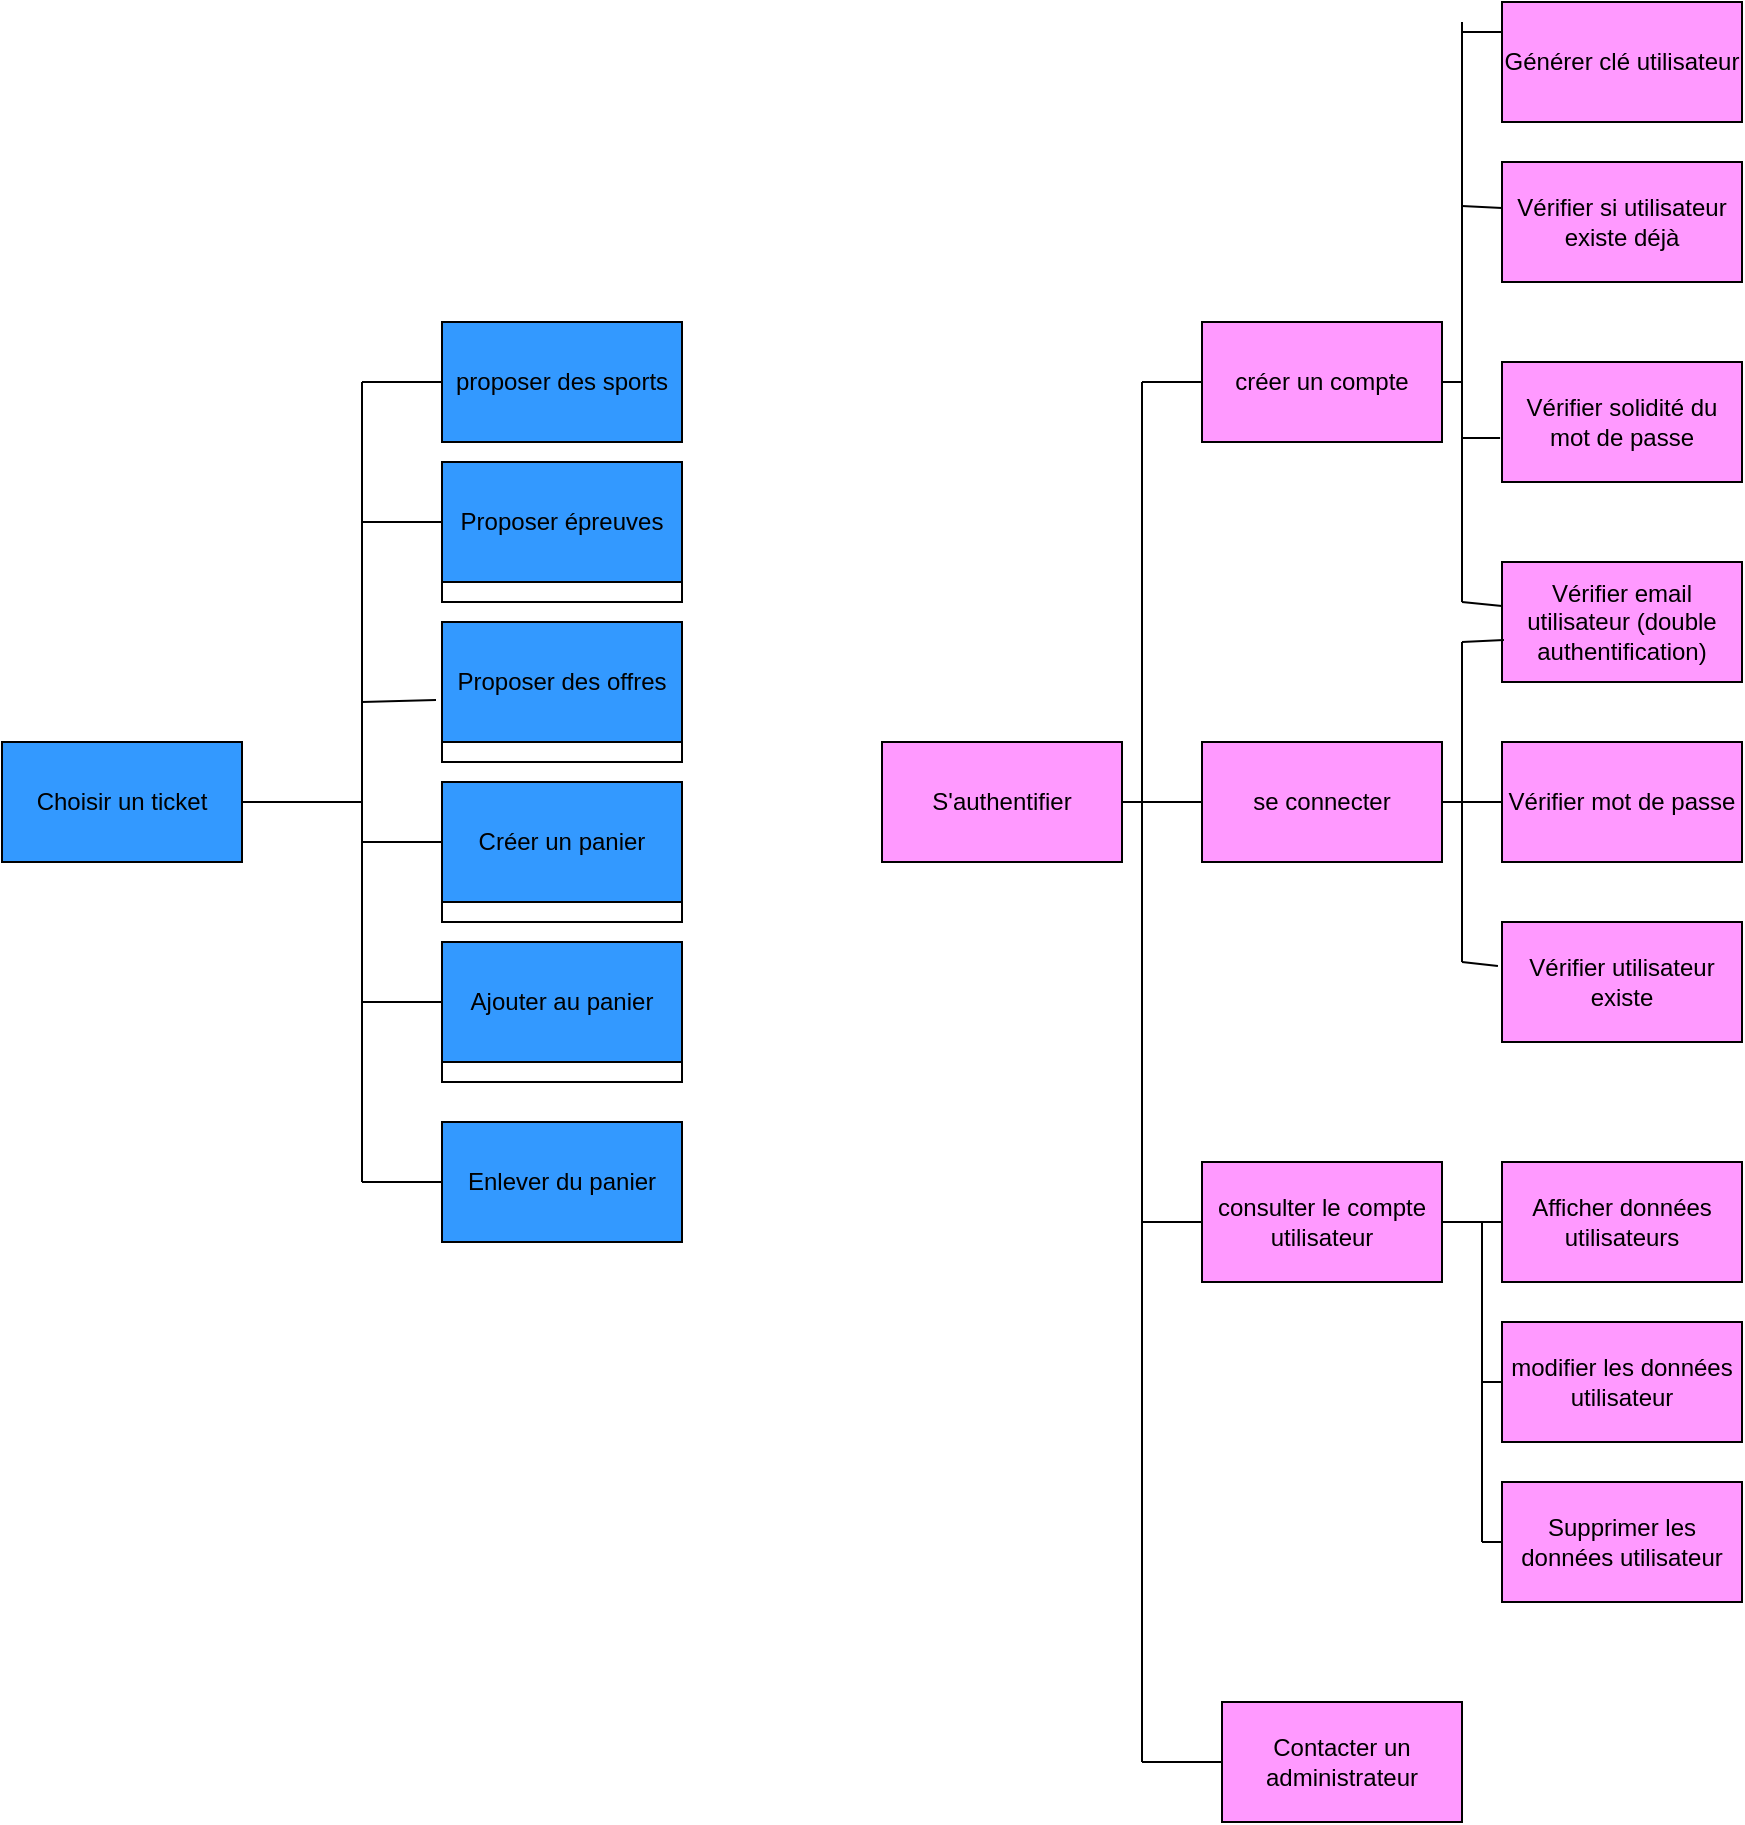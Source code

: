 <mxfile version="24.2.1" type="github">
  <diagram name="Page-1" id="ORcW78pB8pA4RtSE9EpY">
    <mxGraphModel dx="1434" dy="1915" grid="1" gridSize="10" guides="1" tooltips="1" connect="1" arrows="1" fold="1" page="1" pageScale="1" pageWidth="827" pageHeight="1169" math="0" shadow="0">
      <root>
        <mxCell id="0" />
        <mxCell id="1" parent="0" />
        <mxCell id="TDH0PIO0VaUoWsepzdBz-14" value="Choisir un ticket " style="rounded=0;whiteSpace=wrap;html=1;fillColor=#3399FF;" vertex="1" parent="1">
          <mxGeometry x="30" y="240" width="120" height="60" as="geometry" />
        </mxCell>
        <mxCell id="TDH0PIO0VaUoWsepzdBz-15" value="proposer des sports " style="rounded=0;whiteSpace=wrap;html=1;fillColor=#3399FF;" vertex="1" parent="1">
          <mxGeometry x="250" y="30" width="120" height="60" as="geometry" />
        </mxCell>
        <mxCell id="TDH0PIO0VaUoWsepzdBz-16" value="Proposer épreuves " style="rounded=0;whiteSpace=wrap;html=1;" vertex="1" parent="1">
          <mxGeometry x="250" y="110" width="120" height="60" as="geometry" />
        </mxCell>
        <mxCell id="TDH0PIO0VaUoWsepzdBz-17" value="Proposer des offres " style="rounded=0;whiteSpace=wrap;html=1;" vertex="1" parent="1">
          <mxGeometry x="250" y="190" width="120" height="60" as="geometry" />
        </mxCell>
        <mxCell id="TDH0PIO0VaUoWsepzdBz-18" value="Ajouter au panier " style="rounded=0;whiteSpace=wrap;html=1;" vertex="1" parent="1">
          <mxGeometry x="250" y="350" width="120" height="60" as="geometry" />
        </mxCell>
        <mxCell id="TDH0PIO0VaUoWsepzdBz-19" value="Enlever du panier " style="rounded=0;whiteSpace=wrap;html=1;fillColor=#3399FF;" vertex="1" parent="1">
          <mxGeometry x="250" y="430" width="120" height="60" as="geometry" />
        </mxCell>
        <mxCell id="TDH0PIO0VaUoWsepzdBz-20" value="Créer un panier " style="rounded=0;whiteSpace=wrap;html=1;" vertex="1" parent="1">
          <mxGeometry x="250" y="270" width="120" height="60" as="geometry" />
        </mxCell>
        <mxCell id="TDH0PIO0VaUoWsepzdBz-21" value="S&#39;authentifier " style="rounded=0;whiteSpace=wrap;html=1;fillColor=#FF99FF;" vertex="1" parent="1">
          <mxGeometry x="470" y="240" width="120" height="60" as="geometry" />
        </mxCell>
        <mxCell id="TDH0PIO0VaUoWsepzdBz-22" value="créer un compte " style="rounded=0;whiteSpace=wrap;html=1;fillColor=#FF99FF;" vertex="1" parent="1">
          <mxGeometry x="630" y="30" width="120" height="60" as="geometry" />
        </mxCell>
        <mxCell id="TDH0PIO0VaUoWsepzdBz-23" value="Vérifier si utilisateur existe déjà " style="rounded=0;whiteSpace=wrap;html=1;fillColor=#FF99FF;" vertex="1" parent="1">
          <mxGeometry x="780" y="-50" width="120" height="60" as="geometry" />
        </mxCell>
        <mxCell id="TDH0PIO0VaUoWsepzdBz-24" value="Vérifier solidité du mot de passe " style="rounded=0;whiteSpace=wrap;html=1;fillColor=#FF99FF;" vertex="1" parent="1">
          <mxGeometry x="780" y="50" width="120" height="60" as="geometry" />
        </mxCell>
        <mxCell id="TDH0PIO0VaUoWsepzdBz-25" value="Vérifier email utilisateur (double authentification)" style="rounded=0;whiteSpace=wrap;html=1;fillColor=#FF99FF;" vertex="1" parent="1">
          <mxGeometry x="780" y="150" width="120" height="60" as="geometry" />
        </mxCell>
        <mxCell id="TDH0PIO0VaUoWsepzdBz-26" value="se connecter " style="rounded=0;whiteSpace=wrap;html=1;fillColor=#FF99FF;" vertex="1" parent="1">
          <mxGeometry x="630" y="240" width="120" height="60" as="geometry" />
        </mxCell>
        <mxCell id="TDH0PIO0VaUoWsepzdBz-27" value="Vérifier utilisateur existe " style="rounded=0;whiteSpace=wrap;html=1;fillColor=#FF99FF;" vertex="1" parent="1">
          <mxGeometry x="780" y="330" width="120" height="60" as="geometry" />
        </mxCell>
        <mxCell id="TDH0PIO0VaUoWsepzdBz-28" value="Vérifier mot de passe " style="rounded=0;whiteSpace=wrap;html=1;fillColor=#FF99FF;" vertex="1" parent="1">
          <mxGeometry x="780" y="240" width="120" height="60" as="geometry" />
        </mxCell>
        <mxCell id="TDH0PIO0VaUoWsepzdBz-30" value="consulter le compte utilisateur " style="rounded=0;whiteSpace=wrap;html=1;fillColor=#FF99FF;" vertex="1" parent="1">
          <mxGeometry x="630" y="450" width="120" height="60" as="geometry" />
        </mxCell>
        <mxCell id="TDH0PIO0VaUoWsepzdBz-31" value="Afficher données utilisateurs " style="rounded=0;whiteSpace=wrap;html=1;fillColor=#FF99FF;" vertex="1" parent="1">
          <mxGeometry x="780" y="450" width="120" height="60" as="geometry" />
        </mxCell>
        <mxCell id="TDH0PIO0VaUoWsepzdBz-32" value="Générer clé utilisateur " style="rounded=0;whiteSpace=wrap;html=1;fillColor=#FF99FF;" vertex="1" parent="1">
          <mxGeometry x="780" y="-130" width="120" height="60" as="geometry" />
        </mxCell>
        <mxCell id="TDH0PIO0VaUoWsepzdBz-33" value="modifier les données utilisateur" style="rounded=0;whiteSpace=wrap;html=1;fillColor=#FF99FF;" vertex="1" parent="1">
          <mxGeometry x="780" y="530" width="120" height="60" as="geometry" />
        </mxCell>
        <mxCell id="TDH0PIO0VaUoWsepzdBz-34" value="Supprimer les données utilisateur" style="rounded=0;whiteSpace=wrap;html=1;fillColor=#FF99FF;" vertex="1" parent="1">
          <mxGeometry x="780" y="610" width="120" height="60" as="geometry" />
        </mxCell>
        <mxCell id="TDH0PIO0VaUoWsepzdBz-35" value="Contacter un administrateur " style="rounded=0;whiteSpace=wrap;html=1;fillColor=#FF99FF;" vertex="1" parent="1">
          <mxGeometry x="640" y="720" width="120" height="60" as="geometry" />
        </mxCell>
        <mxCell id="TDH0PIO0VaUoWsepzdBz-36" value="Proposer épreuves " style="rounded=0;whiteSpace=wrap;html=1;fillColor=#3399FF;" vertex="1" parent="1">
          <mxGeometry x="250" y="100" width="120" height="60" as="geometry" />
        </mxCell>
        <mxCell id="TDH0PIO0VaUoWsepzdBz-37" value="Proposer des offres " style="rounded=0;whiteSpace=wrap;html=1;fillColor=#3399FF;" vertex="1" parent="1">
          <mxGeometry x="250" y="180" width="120" height="60" as="geometry" />
        </mxCell>
        <mxCell id="TDH0PIO0VaUoWsepzdBz-38" value="Créer un panier " style="rounded=0;whiteSpace=wrap;html=1;fillColor=#3399FF;" vertex="1" parent="1">
          <mxGeometry x="250" y="260" width="120" height="60" as="geometry" />
        </mxCell>
        <mxCell id="TDH0PIO0VaUoWsepzdBz-39" value="Ajouter au panier " style="rounded=0;whiteSpace=wrap;html=1;fillColor=#3399FF;" vertex="1" parent="1">
          <mxGeometry x="250" y="340" width="120" height="60" as="geometry" />
        </mxCell>
        <mxCell id="TDH0PIO0VaUoWsepzdBz-42" value="" style="endArrow=none;html=1;rounded=0;exitX=1;exitY=0.5;exitDx=0;exitDy=0;" edge="1" parent="1" source="TDH0PIO0VaUoWsepzdBz-14">
          <mxGeometry width="50" height="50" relative="1" as="geometry">
            <mxPoint x="410" y="230" as="sourcePoint" />
            <mxPoint x="210" y="270" as="targetPoint" />
          </mxGeometry>
        </mxCell>
        <mxCell id="TDH0PIO0VaUoWsepzdBz-43" value="" style="endArrow=none;html=1;rounded=0;" edge="1" parent="1">
          <mxGeometry width="50" height="50" relative="1" as="geometry">
            <mxPoint x="210" y="460" as="sourcePoint" />
            <mxPoint x="210" y="60" as="targetPoint" />
          </mxGeometry>
        </mxCell>
        <mxCell id="TDH0PIO0VaUoWsepzdBz-44" value="" style="endArrow=none;html=1;rounded=0;entryX=0;entryY=0.5;entryDx=0;entryDy=0;" edge="1" parent="1" target="TDH0PIO0VaUoWsepzdBz-15">
          <mxGeometry width="50" height="50" relative="1" as="geometry">
            <mxPoint x="210" y="60" as="sourcePoint" />
            <mxPoint x="460" y="180" as="targetPoint" />
          </mxGeometry>
        </mxCell>
        <mxCell id="TDH0PIO0VaUoWsepzdBz-45" value="" style="endArrow=none;html=1;rounded=0;entryX=0;entryY=0.5;entryDx=0;entryDy=0;" edge="1" parent="1" target="TDH0PIO0VaUoWsepzdBz-19">
          <mxGeometry width="50" height="50" relative="1" as="geometry">
            <mxPoint x="210" y="460" as="sourcePoint" />
            <mxPoint x="460" y="180" as="targetPoint" />
          </mxGeometry>
        </mxCell>
        <mxCell id="TDH0PIO0VaUoWsepzdBz-46" value="" style="endArrow=none;html=1;rounded=0;entryX=0;entryY=0.5;entryDx=0;entryDy=0;" edge="1" parent="1" target="TDH0PIO0VaUoWsepzdBz-39">
          <mxGeometry width="50" height="50" relative="1" as="geometry">
            <mxPoint x="210" y="370" as="sourcePoint" />
            <mxPoint x="460" y="180" as="targetPoint" />
          </mxGeometry>
        </mxCell>
        <mxCell id="TDH0PIO0VaUoWsepzdBz-47" value="" style="endArrow=none;html=1;rounded=0;entryX=0;entryY=0.5;entryDx=0;entryDy=0;" edge="1" parent="1" target="TDH0PIO0VaUoWsepzdBz-38">
          <mxGeometry width="50" height="50" relative="1" as="geometry">
            <mxPoint x="210" y="290" as="sourcePoint" />
            <mxPoint x="460" y="180" as="targetPoint" />
          </mxGeometry>
        </mxCell>
        <mxCell id="TDH0PIO0VaUoWsepzdBz-48" value="" style="endArrow=none;html=1;rounded=0;entryX=-0.025;entryY=0.65;entryDx=0;entryDy=0;entryPerimeter=0;" edge="1" parent="1" target="TDH0PIO0VaUoWsepzdBz-37">
          <mxGeometry width="50" height="50" relative="1" as="geometry">
            <mxPoint x="210" y="220" as="sourcePoint" />
            <mxPoint x="460" y="180" as="targetPoint" />
          </mxGeometry>
        </mxCell>
        <mxCell id="TDH0PIO0VaUoWsepzdBz-49" value="" style="endArrow=none;html=1;rounded=0;exitX=0;exitY=0.5;exitDx=0;exitDy=0;" edge="1" parent="1" source="TDH0PIO0VaUoWsepzdBz-36">
          <mxGeometry width="50" height="50" relative="1" as="geometry">
            <mxPoint x="410" y="230" as="sourcePoint" />
            <mxPoint x="210" y="130" as="targetPoint" />
          </mxGeometry>
        </mxCell>
        <mxCell id="TDH0PIO0VaUoWsepzdBz-50" value="" style="endArrow=none;html=1;rounded=0;" edge="1" parent="1">
          <mxGeometry width="50" height="50" relative="1" as="geometry">
            <mxPoint x="600" y="60" as="sourcePoint" />
            <mxPoint x="600" y="750" as="targetPoint" />
          </mxGeometry>
        </mxCell>
        <mxCell id="TDH0PIO0VaUoWsepzdBz-51" value="" style="endArrow=none;html=1;rounded=0;exitX=1;exitY=0.5;exitDx=0;exitDy=0;entryX=0;entryY=0.5;entryDx=0;entryDy=0;" edge="1" parent="1" source="TDH0PIO0VaUoWsepzdBz-21" target="TDH0PIO0VaUoWsepzdBz-26">
          <mxGeometry width="50" height="50" relative="1" as="geometry">
            <mxPoint x="880" y="470" as="sourcePoint" />
            <mxPoint x="600" y="270" as="targetPoint" />
          </mxGeometry>
        </mxCell>
        <mxCell id="TDH0PIO0VaUoWsepzdBz-52" value="" style="endArrow=none;html=1;rounded=0;entryX=0;entryY=0.5;entryDx=0;entryDy=0;" edge="1" parent="1" target="TDH0PIO0VaUoWsepzdBz-30">
          <mxGeometry width="50" height="50" relative="1" as="geometry">
            <mxPoint x="600" y="480" as="sourcePoint" />
            <mxPoint x="930" y="420" as="targetPoint" />
          </mxGeometry>
        </mxCell>
        <mxCell id="TDH0PIO0VaUoWsepzdBz-53" value="" style="endArrow=none;html=1;rounded=0;entryX=0;entryY=0.5;entryDx=0;entryDy=0;" edge="1" parent="1" target="TDH0PIO0VaUoWsepzdBz-35">
          <mxGeometry width="50" height="50" relative="1" as="geometry">
            <mxPoint x="600" y="750" as="sourcePoint" />
            <mxPoint x="930" y="420" as="targetPoint" />
          </mxGeometry>
        </mxCell>
        <mxCell id="TDH0PIO0VaUoWsepzdBz-54" value="" style="endArrow=none;html=1;rounded=0;entryX=0;entryY=0.5;entryDx=0;entryDy=0;" edge="1" parent="1" target="TDH0PIO0VaUoWsepzdBz-22">
          <mxGeometry width="50" height="50" relative="1" as="geometry">
            <mxPoint x="600" y="60" as="sourcePoint" />
            <mxPoint x="930" y="180" as="targetPoint" />
          </mxGeometry>
        </mxCell>
        <mxCell id="TDH0PIO0VaUoWsepzdBz-55" value="" style="endArrow=none;html=1;rounded=0;" edge="1" parent="1">
          <mxGeometry width="50" height="50" relative="1" as="geometry">
            <mxPoint x="760" y="170" as="sourcePoint" />
            <mxPoint x="760" y="-120" as="targetPoint" />
          </mxGeometry>
        </mxCell>
        <mxCell id="TDH0PIO0VaUoWsepzdBz-56" value="" style="endArrow=none;html=1;rounded=0;" edge="1" parent="1">
          <mxGeometry width="50" height="50" relative="1" as="geometry">
            <mxPoint x="760" y="170" as="sourcePoint" />
            <mxPoint x="780" y="172" as="targetPoint" />
          </mxGeometry>
        </mxCell>
        <mxCell id="TDH0PIO0VaUoWsepzdBz-57" value="" style="endArrow=none;html=1;rounded=0;exitX=1;exitY=0.5;exitDx=0;exitDy=0;" edge="1" parent="1" source="TDH0PIO0VaUoWsepzdBz-22">
          <mxGeometry width="50" height="50" relative="1" as="geometry">
            <mxPoint x="880" y="230" as="sourcePoint" />
            <mxPoint x="760" y="60" as="targetPoint" />
          </mxGeometry>
        </mxCell>
        <mxCell id="TDH0PIO0VaUoWsepzdBz-58" value="" style="endArrow=none;html=1;rounded=0;entryX=0;entryY=0.25;entryDx=0;entryDy=0;" edge="1" parent="1" target="TDH0PIO0VaUoWsepzdBz-32">
          <mxGeometry width="50" height="50" relative="1" as="geometry">
            <mxPoint x="760" y="-115" as="sourcePoint" />
            <mxPoint x="930" y="180" as="targetPoint" />
          </mxGeometry>
        </mxCell>
        <mxCell id="TDH0PIO0VaUoWsepzdBz-59" value="" style="endArrow=none;html=1;rounded=0;entryX=0;entryY=0.383;entryDx=0;entryDy=0;entryPerimeter=0;" edge="1" parent="1" target="TDH0PIO0VaUoWsepzdBz-23">
          <mxGeometry width="50" height="50" relative="1" as="geometry">
            <mxPoint x="760" y="-28" as="sourcePoint" />
            <mxPoint x="780" y="-30" as="targetPoint" />
          </mxGeometry>
        </mxCell>
        <mxCell id="TDH0PIO0VaUoWsepzdBz-60" value="" style="endArrow=none;html=1;rounded=0;entryX=-0.008;entryY=0.633;entryDx=0;entryDy=0;entryPerimeter=0;" edge="1" parent="1" target="TDH0PIO0VaUoWsepzdBz-24">
          <mxGeometry width="50" height="50" relative="1" as="geometry">
            <mxPoint x="760" y="88" as="sourcePoint" />
            <mxPoint x="930" y="180" as="targetPoint" />
          </mxGeometry>
        </mxCell>
        <mxCell id="TDH0PIO0VaUoWsepzdBz-62" value="" style="endArrow=none;html=1;rounded=0;" edge="1" parent="1">
          <mxGeometry width="50" height="50" relative="1" as="geometry">
            <mxPoint x="760" y="190" as="sourcePoint" />
            <mxPoint x="760" y="350" as="targetPoint" />
          </mxGeometry>
        </mxCell>
        <mxCell id="TDH0PIO0VaUoWsepzdBz-63" value="" style="endArrow=none;html=1;rounded=0;entryX=0.008;entryY=0.65;entryDx=0;entryDy=0;entryPerimeter=0;" edge="1" parent="1" target="TDH0PIO0VaUoWsepzdBz-25">
          <mxGeometry width="50" height="50" relative="1" as="geometry">
            <mxPoint x="760" y="190" as="sourcePoint" />
            <mxPoint x="930" y="180" as="targetPoint" />
          </mxGeometry>
        </mxCell>
        <mxCell id="TDH0PIO0VaUoWsepzdBz-64" value="" style="endArrow=none;html=1;rounded=0;exitX=1;exitY=0.5;exitDx=0;exitDy=0;entryX=0;entryY=0.5;entryDx=0;entryDy=0;" edge="1" parent="1" source="TDH0PIO0VaUoWsepzdBz-26" target="TDH0PIO0VaUoWsepzdBz-28">
          <mxGeometry width="50" height="50" relative="1" as="geometry">
            <mxPoint x="880" y="230" as="sourcePoint" />
            <mxPoint x="930" y="180" as="targetPoint" />
          </mxGeometry>
        </mxCell>
        <mxCell id="TDH0PIO0VaUoWsepzdBz-65" value="" style="endArrow=none;html=1;rounded=0;exitX=1;exitY=0.5;exitDx=0;exitDy=0;entryX=0;entryY=0.5;entryDx=0;entryDy=0;" edge="1" parent="1" source="TDH0PIO0VaUoWsepzdBz-30" target="TDH0PIO0VaUoWsepzdBz-31">
          <mxGeometry width="50" height="50" relative="1" as="geometry">
            <mxPoint x="880" y="530" as="sourcePoint" />
            <mxPoint x="930" y="480" as="targetPoint" />
          </mxGeometry>
        </mxCell>
        <mxCell id="TDH0PIO0VaUoWsepzdBz-67" value="" style="endArrow=none;html=1;rounded=0;entryX=-0.017;entryY=0.367;entryDx=0;entryDy=0;entryPerimeter=0;" edge="1" parent="1" target="TDH0PIO0VaUoWsepzdBz-27">
          <mxGeometry width="50" height="50" relative="1" as="geometry">
            <mxPoint x="760" y="350" as="sourcePoint" />
            <mxPoint x="930" y="480" as="targetPoint" />
          </mxGeometry>
        </mxCell>
        <mxCell id="TDH0PIO0VaUoWsepzdBz-68" value="" style="endArrow=none;html=1;rounded=0;" edge="1" parent="1">
          <mxGeometry width="50" height="50" relative="1" as="geometry">
            <mxPoint x="770" y="480" as="sourcePoint" />
            <mxPoint x="770" y="640" as="targetPoint" />
          </mxGeometry>
        </mxCell>
        <mxCell id="TDH0PIO0VaUoWsepzdBz-69" value="" style="endArrow=none;html=1;rounded=0;entryX=0;entryY=0.5;entryDx=0;entryDy=0;" edge="1" parent="1" target="TDH0PIO0VaUoWsepzdBz-33">
          <mxGeometry width="50" height="50" relative="1" as="geometry">
            <mxPoint x="770" y="560" as="sourcePoint" />
            <mxPoint x="930" y="480" as="targetPoint" />
          </mxGeometry>
        </mxCell>
        <mxCell id="TDH0PIO0VaUoWsepzdBz-70" value="" style="endArrow=none;html=1;rounded=0;entryX=0;entryY=0.5;entryDx=0;entryDy=0;" edge="1" parent="1" target="TDH0PIO0VaUoWsepzdBz-34">
          <mxGeometry width="50" height="50" relative="1" as="geometry">
            <mxPoint x="770" y="640" as="sourcePoint" />
            <mxPoint x="930" y="480" as="targetPoint" />
          </mxGeometry>
        </mxCell>
      </root>
    </mxGraphModel>
  </diagram>
</mxfile>
